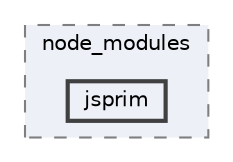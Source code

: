 digraph "C:/Users/arisc/OneDrive/Documents/GitHub/FINAL/EcoEats-Project/node_modules/jsprim"
{
 // LATEX_PDF_SIZE
  bgcolor="transparent";
  edge [fontname=Helvetica,fontsize=10,labelfontname=Helvetica,labelfontsize=10];
  node [fontname=Helvetica,fontsize=10,shape=box,height=0.2,width=0.4];
  compound=true
  subgraph clusterdir_5091f2b68170d33f954320199e2fed0a {
    graph [ bgcolor="#edf0f7", pencolor="grey50", label="node_modules", fontname=Helvetica,fontsize=10 style="filled,dashed", URL="dir_5091f2b68170d33f954320199e2fed0a.html",tooltip=""]
  dir_bd8b19d7b0ac6a6089fb9fd8b8c0cc37 [label="jsprim", fillcolor="#edf0f7", color="grey25", style="filled,bold", URL="dir_bd8b19d7b0ac6a6089fb9fd8b8c0cc37.html",tooltip=""];
  }
}
